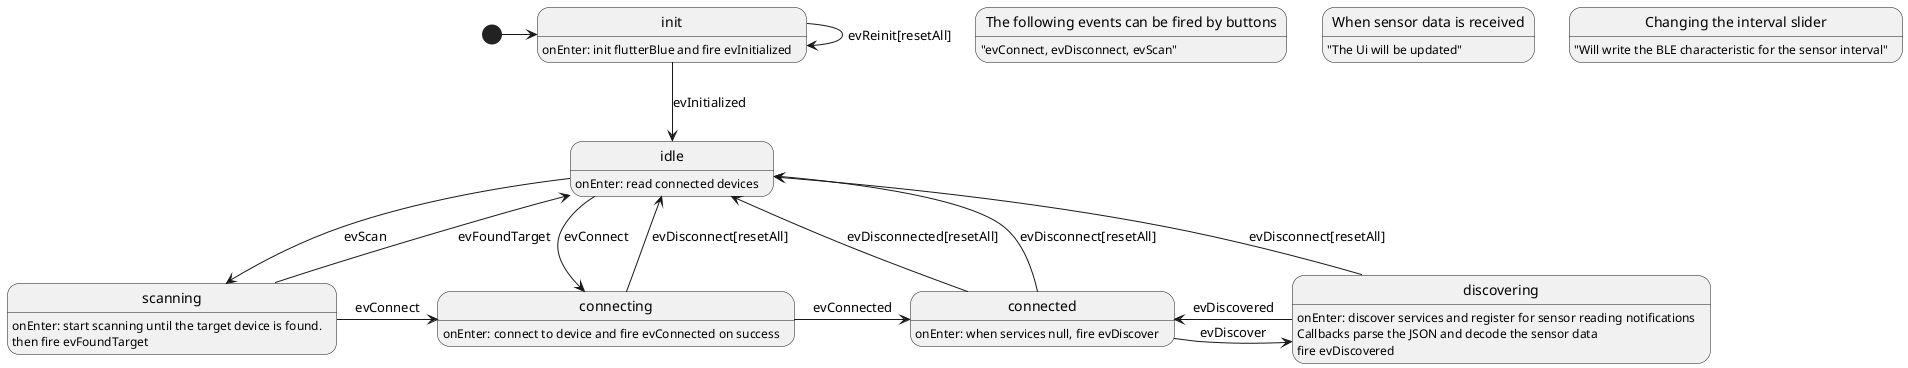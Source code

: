 @startuml


state init : onEnter: init flutterBlue and fire evInitialized
state idle : onEnter: read connected devices
state scanning : onEnter: start scanning until the target device is found.\nthen fire evFoundTarget
state connecting : onEnter: connect to device and fire evConnected on success
state connected : onEnter: when services null, fire evDiscover
state discovering : onEnter: discover services and register for sensor reading notifications\nCallbacks parse the JSON and decode the sensor data\nfire evDiscovered

[*] -> init
init -> init : evReinit[resetAll]
init -down-> idle : evInitialized
idle -down-> scanning : evScan
scanning -> idle : evFoundTarget
idle -> connecting : evConnect
scanning -> connecting : evConnect
connecting -> connected : evConnected
connected -> discovering : evDiscover
discovering -> connected : evDiscovered
connected -> idle : evDisconnected[resetAll]
discovering -> idle : evDisconnect[resetAll]
connecting -> idle : evDisconnect[resetAll]
connected -> idle : evDisconnect[resetAll]

state "The following events can be fired by buttons" : "evConnect, evDisconnect, evScan"
state "When sensor data is received" : "The Ui will be updated"
state "Changing the interval slider" : "Will write the BLE characteristic for the sensor interval"

@enduml